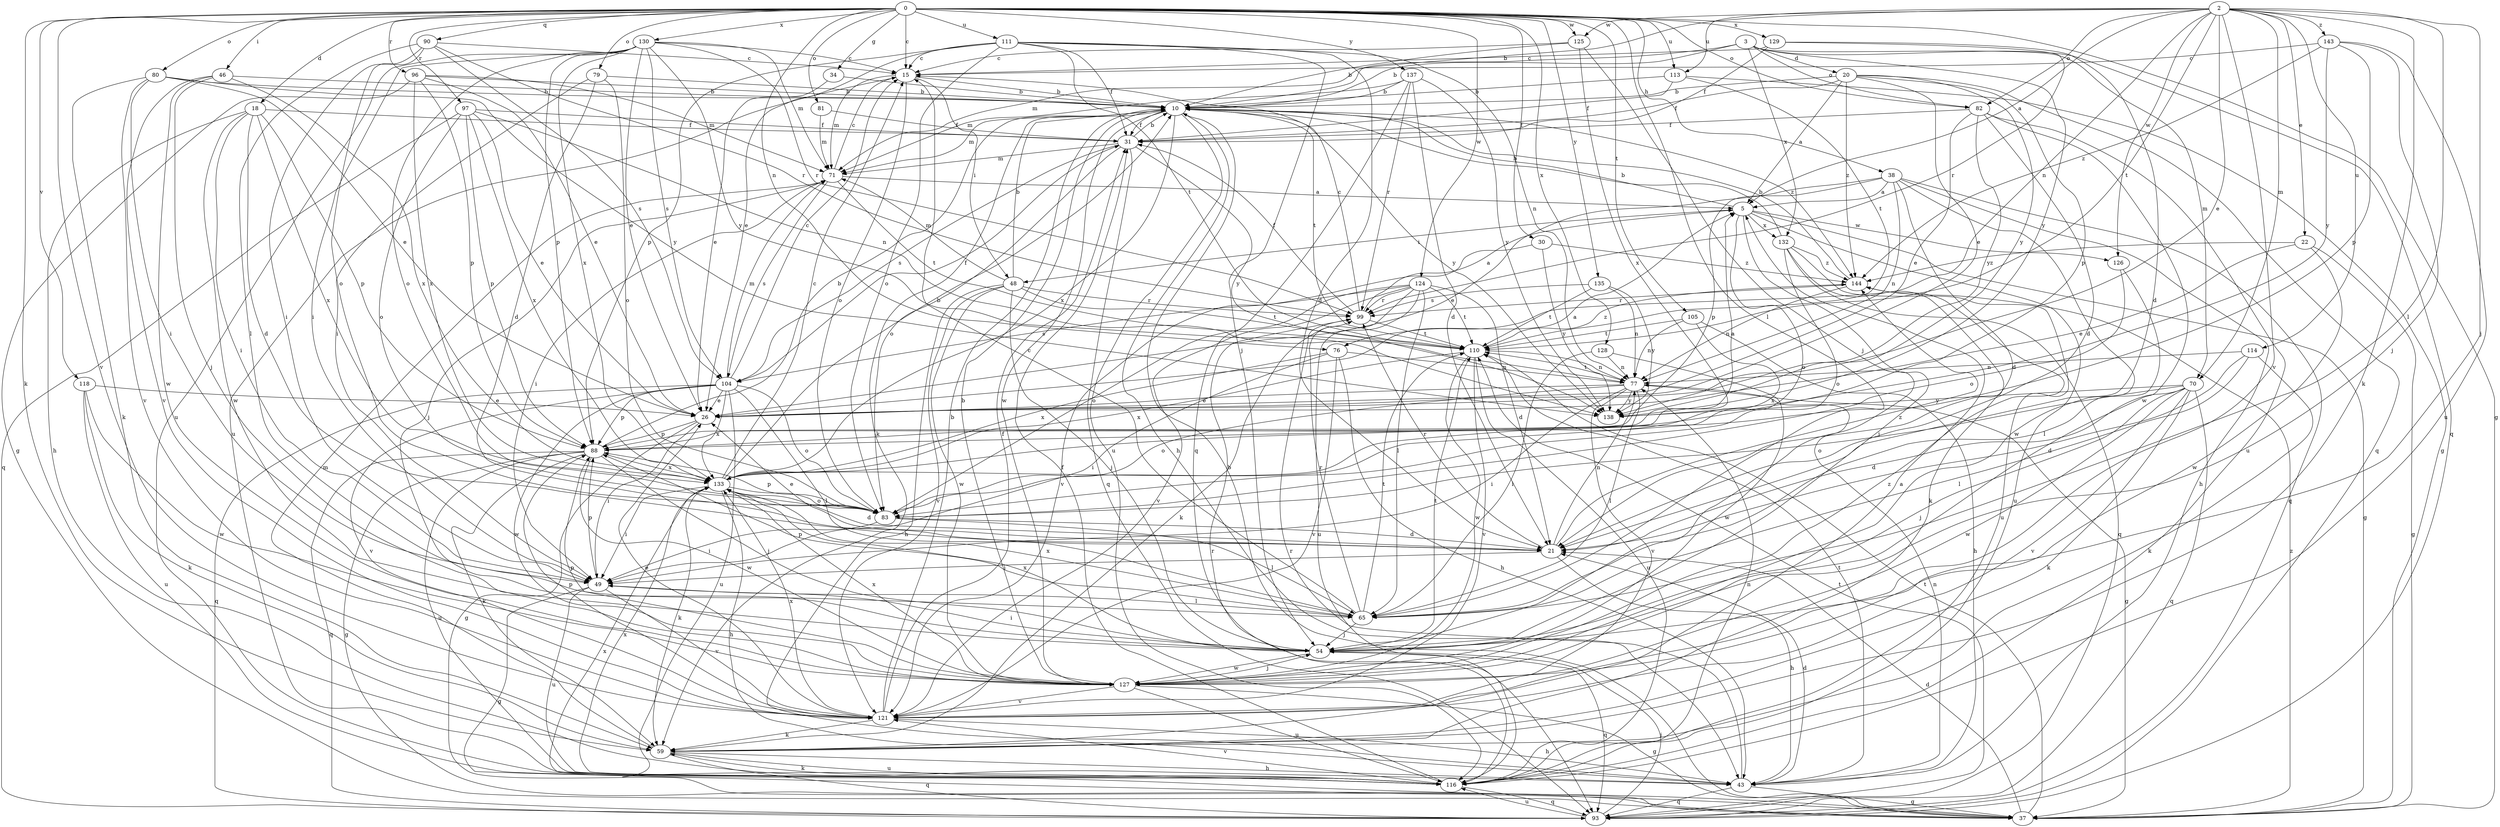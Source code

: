 strict digraph  {
0;
2;
3;
5;
10;
15;
18;
20;
21;
22;
26;
30;
31;
34;
37;
38;
43;
46;
48;
49;
54;
59;
65;
70;
71;
76;
77;
79;
80;
81;
82;
83;
88;
90;
93;
96;
97;
99;
104;
105;
110;
111;
113;
114;
116;
118;
121;
124;
125;
126;
127;
128;
129;
130;
132;
133;
135;
137;
138;
143;
144;
0 -> 15  [label=c];
0 -> 18  [label=d];
0 -> 30  [label=f];
0 -> 34  [label=g];
0 -> 37  [label=g];
0 -> 38  [label=h];
0 -> 46  [label=i];
0 -> 59  [label=k];
0 -> 65  [label=l];
0 -> 76  [label=n];
0 -> 79  [label=o];
0 -> 80  [label=o];
0 -> 81  [label=o];
0 -> 82  [label=o];
0 -> 90  [label=q];
0 -> 96  [label=r];
0 -> 97  [label=r];
0 -> 105  [label=t];
0 -> 111  [label=u];
0 -> 113  [label=u];
0 -> 118  [label=v];
0 -> 121  [label=v];
0 -> 124  [label=w];
0 -> 125  [label=w];
0 -> 128  [label=x];
0 -> 129  [label=x];
0 -> 130  [label=x];
0 -> 135  [label=y];
0 -> 137  [label=y];
2 -> 5  [label=a];
2 -> 10  [label=b];
2 -> 22  [label=e];
2 -> 26  [label=e];
2 -> 54  [label=j];
2 -> 59  [label=k];
2 -> 65  [label=l];
2 -> 70  [label=m];
2 -> 76  [label=n];
2 -> 82  [label=o];
2 -> 110  [label=t];
2 -> 113  [label=u];
2 -> 114  [label=u];
2 -> 121  [label=v];
2 -> 125  [label=w];
2 -> 126  [label=w];
2 -> 143  [label=z];
3 -> 10  [label=b];
3 -> 20  [label=d];
3 -> 70  [label=m];
3 -> 71  [label=m];
3 -> 82  [label=o];
3 -> 93  [label=q];
3 -> 132  [label=x];
3 -> 138  [label=y];
5 -> 10  [label=b];
5 -> 37  [label=g];
5 -> 48  [label=i];
5 -> 54  [label=j];
5 -> 83  [label=o];
5 -> 116  [label=u];
5 -> 126  [label=w];
5 -> 132  [label=x];
10 -> 31  [label=f];
10 -> 43  [label=h];
10 -> 59  [label=k];
10 -> 71  [label=m];
10 -> 110  [label=t];
10 -> 116  [label=u];
10 -> 127  [label=w];
10 -> 133  [label=x];
10 -> 138  [label=y];
10 -> 144  [label=z];
15 -> 10  [label=b];
15 -> 48  [label=i];
15 -> 71  [label=m];
15 -> 83  [label=o];
15 -> 116  [label=u];
18 -> 21  [label=d];
18 -> 31  [label=f];
18 -> 43  [label=h];
18 -> 49  [label=i];
18 -> 88  [label=p];
18 -> 127  [label=w];
18 -> 133  [label=x];
20 -> 5  [label=a];
20 -> 10  [label=b];
20 -> 26  [label=e];
20 -> 31  [label=f];
20 -> 88  [label=p];
20 -> 93  [label=q];
20 -> 138  [label=y];
20 -> 144  [label=z];
21 -> 26  [label=e];
21 -> 43  [label=h];
21 -> 49  [label=i];
21 -> 77  [label=n];
21 -> 99  [label=r];
21 -> 144  [label=z];
22 -> 26  [label=e];
22 -> 37  [label=g];
22 -> 127  [label=w];
22 -> 144  [label=z];
26 -> 5  [label=a];
26 -> 37  [label=g];
26 -> 49  [label=i];
26 -> 88  [label=p];
30 -> 121  [label=v];
30 -> 138  [label=y];
30 -> 144  [label=z];
31 -> 10  [label=b];
31 -> 71  [label=m];
31 -> 83  [label=o];
31 -> 93  [label=q];
31 -> 104  [label=s];
31 -> 138  [label=y];
34 -> 10  [label=b];
34 -> 26  [label=e];
37 -> 10  [label=b];
37 -> 21  [label=d];
37 -> 110  [label=t];
37 -> 133  [label=x];
37 -> 144  [label=z];
38 -> 5  [label=a];
38 -> 21  [label=d];
38 -> 26  [label=e];
38 -> 43  [label=h];
38 -> 77  [label=n];
38 -> 88  [label=p];
38 -> 93  [label=q];
38 -> 127  [label=w];
43 -> 21  [label=d];
43 -> 37  [label=g];
43 -> 77  [label=n];
43 -> 93  [label=q];
43 -> 99  [label=r];
43 -> 110  [label=t];
46 -> 10  [label=b];
46 -> 54  [label=j];
46 -> 121  [label=v];
46 -> 127  [label=w];
46 -> 133  [label=x];
48 -> 10  [label=b];
48 -> 43  [label=h];
48 -> 54  [label=j];
48 -> 71  [label=m];
48 -> 99  [label=r];
48 -> 110  [label=t];
48 -> 121  [label=v];
48 -> 127  [label=w];
49 -> 37  [label=g];
49 -> 65  [label=l];
49 -> 88  [label=p];
49 -> 116  [label=u];
49 -> 121  [label=v];
54 -> 49  [label=i];
54 -> 93  [label=q];
54 -> 110  [label=t];
54 -> 127  [label=w];
54 -> 133  [label=x];
59 -> 5  [label=a];
59 -> 43  [label=h];
59 -> 71  [label=m];
59 -> 93  [label=q];
59 -> 116  [label=u];
65 -> 15  [label=c];
65 -> 54  [label=j];
65 -> 88  [label=p];
65 -> 99  [label=r];
65 -> 110  [label=t];
65 -> 133  [label=x];
70 -> 21  [label=d];
70 -> 54  [label=j];
70 -> 59  [label=k];
70 -> 83  [label=o];
70 -> 93  [label=q];
70 -> 121  [label=v];
70 -> 127  [label=w];
70 -> 138  [label=y];
71 -> 5  [label=a];
71 -> 15  [label=c];
71 -> 49  [label=i];
71 -> 54  [label=j];
71 -> 104  [label=s];
71 -> 110  [label=t];
76 -> 43  [label=h];
76 -> 49  [label=i];
76 -> 77  [label=n];
76 -> 121  [label=v];
76 -> 133  [label=x];
77 -> 26  [label=e];
77 -> 37  [label=g];
77 -> 49  [label=i];
77 -> 65  [label=l];
77 -> 83  [label=o];
77 -> 110  [label=t];
77 -> 121  [label=v];
77 -> 138  [label=y];
79 -> 10  [label=b];
79 -> 21  [label=d];
79 -> 49  [label=i];
79 -> 83  [label=o];
80 -> 10  [label=b];
80 -> 26  [label=e];
80 -> 49  [label=i];
80 -> 59  [label=k];
80 -> 121  [label=v];
80 -> 138  [label=y];
81 -> 31  [label=f];
81 -> 71  [label=m];
82 -> 21  [label=d];
82 -> 26  [label=e];
82 -> 31  [label=f];
82 -> 116  [label=u];
82 -> 127  [label=w];
82 -> 138  [label=y];
83 -> 21  [label=d];
83 -> 49  [label=i];
83 -> 65  [label=l];
83 -> 88  [label=p];
88 -> 5  [label=a];
88 -> 10  [label=b];
88 -> 37  [label=g];
88 -> 54  [label=j];
88 -> 59  [label=k];
88 -> 93  [label=q];
88 -> 116  [label=u];
88 -> 127  [label=w];
88 -> 133  [label=x];
90 -> 15  [label=c];
90 -> 49  [label=i];
90 -> 65  [label=l];
90 -> 83  [label=o];
90 -> 99  [label=r];
90 -> 104  [label=s];
93 -> 54  [label=j];
93 -> 110  [label=t];
93 -> 116  [label=u];
96 -> 10  [label=b];
96 -> 26  [label=e];
96 -> 37  [label=g];
96 -> 71  [label=m];
96 -> 88  [label=p];
96 -> 133  [label=x];
97 -> 26  [label=e];
97 -> 31  [label=f];
97 -> 77  [label=n];
97 -> 83  [label=o];
97 -> 88  [label=p];
97 -> 93  [label=q];
97 -> 133  [label=x];
99 -> 5  [label=a];
99 -> 15  [label=c];
99 -> 31  [label=f];
99 -> 110  [label=t];
104 -> 15  [label=c];
104 -> 26  [label=e];
104 -> 31  [label=f];
104 -> 65  [label=l];
104 -> 71  [label=m];
104 -> 83  [label=o];
104 -> 88  [label=p];
104 -> 93  [label=q];
104 -> 116  [label=u];
104 -> 121  [label=v];
104 -> 127  [label=w];
104 -> 133  [label=x];
105 -> 43  [label=h];
105 -> 77  [label=n];
105 -> 110  [label=t];
105 -> 133  [label=x];
110 -> 77  [label=n];
110 -> 116  [label=u];
110 -> 121  [label=v];
110 -> 127  [label=w];
110 -> 133  [label=x];
110 -> 144  [label=z];
111 -> 15  [label=c];
111 -> 21  [label=d];
111 -> 26  [label=e];
111 -> 31  [label=f];
111 -> 54  [label=j];
111 -> 77  [label=n];
111 -> 83  [label=o];
111 -> 88  [label=p];
111 -> 110  [label=t];
113 -> 10  [label=b];
113 -> 31  [label=f];
113 -> 37  [label=g];
113 -> 110  [label=t];
114 -> 21  [label=d];
114 -> 59  [label=k];
114 -> 65  [label=l];
114 -> 77  [label=n];
116 -> 31  [label=f];
116 -> 59  [label=k];
116 -> 77  [label=n];
116 -> 93  [label=q];
116 -> 99  [label=r];
116 -> 121  [label=v];
116 -> 133  [label=x];
118 -> 26  [label=e];
118 -> 59  [label=k];
118 -> 116  [label=u];
118 -> 127  [label=w];
121 -> 10  [label=b];
121 -> 26  [label=e];
121 -> 31  [label=f];
121 -> 43  [label=h];
121 -> 59  [label=k];
121 -> 88  [label=p];
121 -> 133  [label=x];
124 -> 21  [label=d];
124 -> 59  [label=k];
124 -> 65  [label=l];
124 -> 83  [label=o];
124 -> 99  [label=r];
124 -> 104  [label=s];
124 -> 110  [label=t];
124 -> 116  [label=u];
124 -> 121  [label=v];
125 -> 10  [label=b];
125 -> 15  [label=c];
125 -> 54  [label=j];
125 -> 133  [label=x];
126 -> 65  [label=l];
126 -> 83  [label=o];
127 -> 10  [label=b];
127 -> 37  [label=g];
127 -> 54  [label=j];
127 -> 88  [label=p];
127 -> 116  [label=u];
127 -> 121  [label=v];
127 -> 133  [label=x];
127 -> 144  [label=z];
128 -> 65  [label=l];
128 -> 77  [label=n];
128 -> 127  [label=w];
129 -> 15  [label=c];
129 -> 21  [label=d];
129 -> 31  [label=f];
129 -> 99  [label=r];
130 -> 15  [label=c];
130 -> 26  [label=e];
130 -> 49  [label=i];
130 -> 71  [label=m];
130 -> 83  [label=o];
130 -> 88  [label=p];
130 -> 99  [label=r];
130 -> 104  [label=s];
130 -> 116  [label=u];
130 -> 133  [label=x];
130 -> 138  [label=y];
132 -> 10  [label=b];
132 -> 59  [label=k];
132 -> 83  [label=o];
132 -> 93  [label=q];
132 -> 116  [label=u];
132 -> 144  [label=z];
133 -> 10  [label=b];
133 -> 15  [label=c];
133 -> 21  [label=d];
133 -> 43  [label=h];
133 -> 49  [label=i];
133 -> 59  [label=k];
133 -> 83  [label=o];
135 -> 77  [label=n];
135 -> 110  [label=t];
135 -> 138  [label=y];
135 -> 99  [label=s];
137 -> 10  [label=b];
137 -> 21  [label=d];
137 -> 71  [label=m];
137 -> 93  [label=q];
137 -> 99  [label=r];
137 -> 138  [label=y];
143 -> 15  [label=c];
143 -> 54  [label=j];
143 -> 88  [label=p];
143 -> 116  [label=u];
143 -> 138  [label=y];
143 -> 144  [label=z];
144 -> 10  [label=b];
144 -> 77  [label=n];
144 -> 99  [label=r];
}
